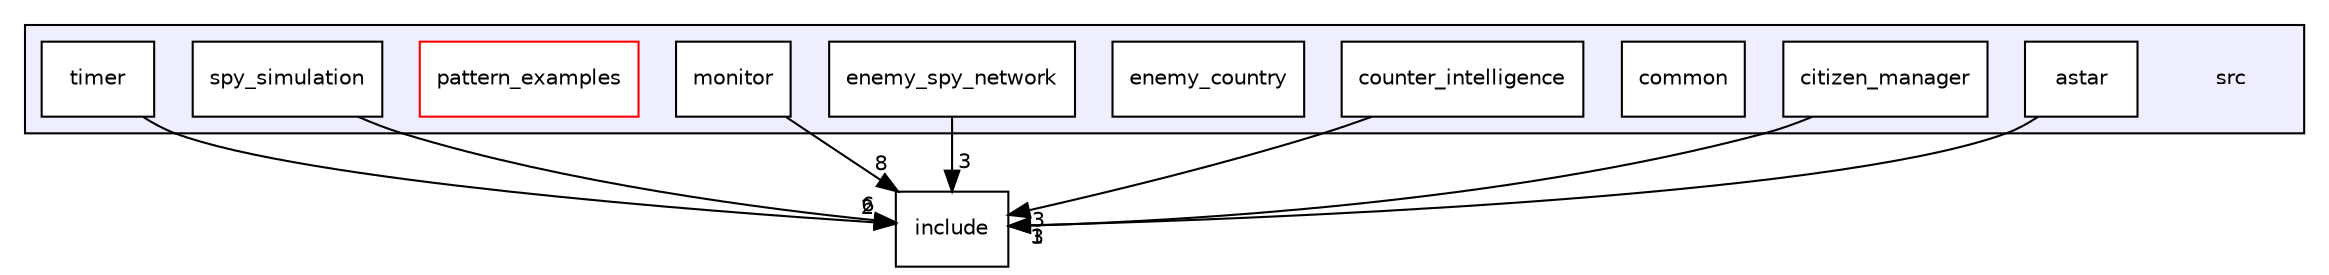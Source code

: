 digraph "src" {
  compound=true
  node [ fontsize="10", fontname="Helvetica"];
  edge [ labelfontsize="10", labelfontname="Helvetica"];
  subgraph clusterdir_68267d1309a1af8e8297ef4c3efbcdba {
    graph [ bgcolor="#eeeeff", pencolor="black", label="" URL="dir_68267d1309a1af8e8297ef4c3efbcdba.html"];
    dir_68267d1309a1af8e8297ef4c3efbcdba [shape=plaintext label="src"];
    dir_c6e37fc9835c6783ca7f74105e7ae7b1 [shape=box label="astar" color="black" fillcolor="white" style="filled" URL="dir_c6e37fc9835c6783ca7f74105e7ae7b1.html"];
    dir_32334c795b35e54fa5e5d2e3f499afbc [shape=box label="citizen_manager" color="black" fillcolor="white" style="filled" URL="dir_32334c795b35e54fa5e5d2e3f499afbc.html"];
    dir_fdedb0aba14d44ce9d99bc100e026e6a [shape=box label="common" color="black" fillcolor="white" style="filled" URL="dir_fdedb0aba14d44ce9d99bc100e026e6a.html"];
    dir_c93395997fbf7e512b8212b335f34d98 [shape=box label="counter_intelligence" color="black" fillcolor="white" style="filled" URL="dir_c93395997fbf7e512b8212b335f34d98.html"];
    dir_a3778418f74ff9b2a14e9503334b19ee [shape=box label="enemy_country" color="black" fillcolor="white" style="filled" URL="dir_a3778418f74ff9b2a14e9503334b19ee.html"];
    dir_4617158ad041d8c849ee76315bb3192a [shape=box label="enemy_spy_network" color="black" fillcolor="white" style="filled" URL="dir_4617158ad041d8c849ee76315bb3192a.html"];
    dir_0ed54ec999b4474c70e586f61222a471 [shape=box label="monitor" color="black" fillcolor="white" style="filled" URL="dir_0ed54ec999b4474c70e586f61222a471.html"];
    dir_0f6e6e7e366de92a3ec359a229fccb03 [shape=box label="pattern_examples" color="red" fillcolor="white" style="filled" URL="dir_0f6e6e7e366de92a3ec359a229fccb03.html"];
    dir_fa87b542e612acba11d6da86799e313a [shape=box label="spy_simulation" color="black" fillcolor="white" style="filled" URL="dir_fa87b542e612acba11d6da86799e313a.html"];
    dir_8c35c1873c2690b478a9950d0638d637 [shape=box label="timer" color="black" fillcolor="white" style="filled" URL="dir_8c35c1873c2690b478a9950d0638d637.html"];
  }
  dir_d44c64559bbebec7f509842c48db8b23 [shape=box label="include" URL="dir_d44c64559bbebec7f509842c48db8b23.html"];
  dir_c93395997fbf7e512b8212b335f34d98->dir_d44c64559bbebec7f509842c48db8b23 [headlabel="3", labeldistance=1.5 headhref="dir_000009_000001.html"];
  dir_c6e37fc9835c6783ca7f74105e7ae7b1->dir_d44c64559bbebec7f509842c48db8b23 [headlabel="1", labeldistance=1.5 headhref="dir_000007_000001.html"];
  dir_8c35c1873c2690b478a9950d0638d637->dir_d44c64559bbebec7f509842c48db8b23 [headlabel="2", labeldistance=1.5 headhref="dir_000015_000001.html"];
  dir_0ed54ec999b4474c70e586f61222a471->dir_d44c64559bbebec7f509842c48db8b23 [headlabel="8", labeldistance=1.5 headhref="dir_000012_000001.html"];
  dir_32334c795b35e54fa5e5d2e3f499afbc->dir_d44c64559bbebec7f509842c48db8b23 [headlabel="3", labeldistance=1.5 headhref="dir_000008_000001.html"];
  dir_4617158ad041d8c849ee76315bb3192a->dir_d44c64559bbebec7f509842c48db8b23 [headlabel="3", labeldistance=1.5 headhref="dir_000011_000001.html"];
  dir_fa87b542e612acba11d6da86799e313a->dir_d44c64559bbebec7f509842c48db8b23 [headlabel="6", labeldistance=1.5 headhref="dir_000014_000001.html"];
}
